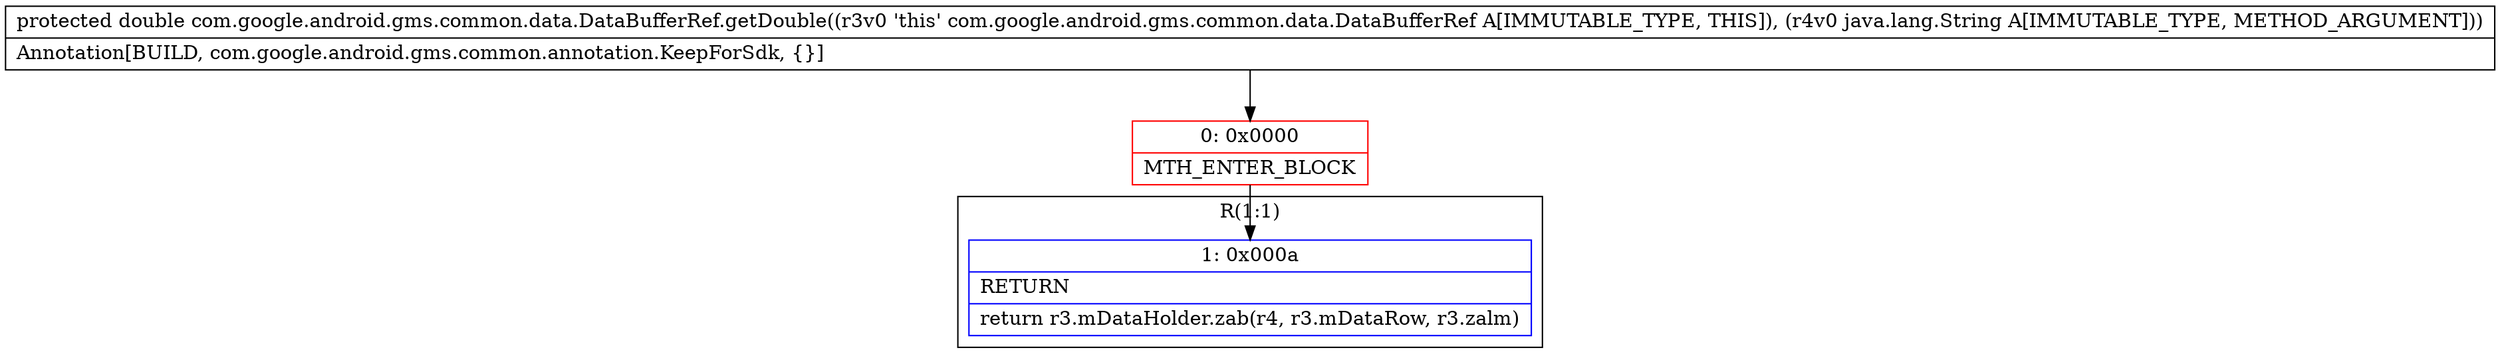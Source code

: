 digraph "CFG forcom.google.android.gms.common.data.DataBufferRef.getDouble(Ljava\/lang\/String;)D" {
subgraph cluster_Region_1864922347 {
label = "R(1:1)";
node [shape=record,color=blue];
Node_1 [shape=record,label="{1\:\ 0x000a|RETURN\l|return r3.mDataHolder.zab(r4, r3.mDataRow, r3.zalm)\l}"];
}
Node_0 [shape=record,color=red,label="{0\:\ 0x0000|MTH_ENTER_BLOCK\l}"];
MethodNode[shape=record,label="{protected double com.google.android.gms.common.data.DataBufferRef.getDouble((r3v0 'this' com.google.android.gms.common.data.DataBufferRef A[IMMUTABLE_TYPE, THIS]), (r4v0 java.lang.String A[IMMUTABLE_TYPE, METHOD_ARGUMENT]))  | Annotation[BUILD, com.google.android.gms.common.annotation.KeepForSdk, \{\}]\l}"];
MethodNode -> Node_0;
Node_0 -> Node_1;
}

